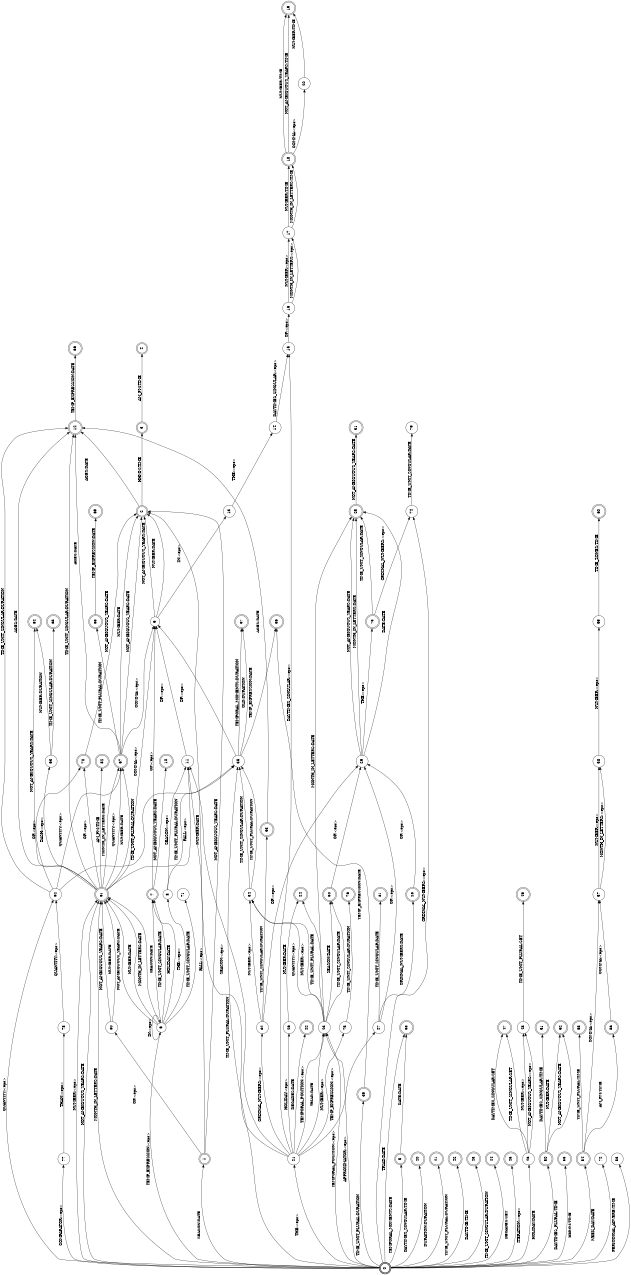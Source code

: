 digraph FST {
rankdir = LR;
size = "8.5,11";
label = "";
center = 1;
orientation = Landscape;
ranksep = "0.4";
nodesep = "0.25";
0 [label = "0", shape = doublecircle, style = bold, fontsize = 14]
	0 -> 1 [label = "SEASON:DATE", fontsize = 14];
	0 -> 5 [label = "TEMPORAL_MOMENTS:DATE", fontsize = 14];
	0 -> 6 [label = "TEMP_EXPRESSION:<eps>", fontsize = 14];
	0 -> 21 [label = "THE:<eps>", fontsize = 14];
	0 -> 23 [label = "TEMPORAL_POSITION:<eps>", fontsize = 14];
	0 -> 23 [label = "APPROXIMATOR:<eps>", fontsize = 14];
	0 -> 35 [label = "TIME_UNIT_PLURAL:DURATION", fontsize = 14];
	0 -> 38 [label = "TRIAD:DATE", fontsize = 14];
	0 -> 39 [label = "TIME_UNIT_PLURAL:DURATION", fontsize = 14];
	0 -> 40 [label = "DAYTIMES_SINGULAR:TIME", fontsize = 14];
	0 -> 41 [label = "DURATION:DURATION", fontsize = 14];
	0 -> 42 [label = "TIME_UNIT_PLURAL:DURATION", fontsize = 14];
	0 -> 43 [label = "DAYTIME:TIME", fontsize = 14];
	0 -> 44 [label = "TIME_UNIT_SINGULAR:DURATION", fontsize = 14];
	0 -> 45 [label = "DECADES:SET", fontsize = 14];
	0 -> 46 [label = "ITERATION:<eps>", fontsize = 14];
	0 -> 50 [label = "HOLIDAY:DATE", fontsize = 14];
	0 -> 53 [label = "DAYTIMES_PLURAL:TIME", fontsize = 14];
	0 -> 54 [label = "HHMM:TIME", fontsize = 14];
	0 -> 61 [label = "NUMBER:<eps>", fontsize = 14];
	0 -> 61 [label = "NOT_AMBIGUOUS_YEARS:DATE", fontsize = 14];
	0 -> 61 [label = "MONTH_IN_LETTERS:DATE", fontsize = 14];
	0 -> 62 [label = "QUANTITY:<eps>", fontsize = 14];
	0 -> 72 [label = "WEEK_DAY:DATE", fontsize = 14];
	0 -> 77 [label = "COMPARATOR:<eps>", fontsize = 14];
	0 -> 74 [label = "ORDINAL_NUMBERS:<eps>", fontsize = 14];
	0 -> 83 [label = "PERIODICAL_ADVERB:TIME", fontsize = 14];
1 [label = "1", shape = doublecircle, style = solid, fontsize = 14]
	1 -> 2 [label = "NUMBER:DATE", fontsize = 14];
	1 -> 2 [label = "NOT_AMBIGUOUS_YEARS:DATE", fontsize = 14];
	1 -> 80 [label = "OF:<eps>", fontsize = 14];
2 [label = "2", shape = doublecircle, style = solid, fontsize = 14]
	2 -> 3 [label = "HHMM:TIME", fontsize = 14];
	2 -> 12 [label = "AGES:DATE", fontsize = 14];
3 [label = "3", shape = doublecircle, style = solid, fontsize = 14]
	3 -> 4 [label = "AM_PM:TIME", fontsize = 14];
4 [label = "4", shape = doublecircle, style = solid, fontsize = 14]
5 [label = "5", shape = doublecircle, style = solid, fontsize = 14]
	5 -> 38 [label = "DATE:DATE", fontsize = 14];
6 [label = "6", shape = circle, style = solid, fontsize = 14]
	6 -> 6 [label = "IN:<eps>", fontsize = 14];
	6 -> 7 [label = "HOLIDAY:DATE", fontsize = 14];
	6 -> 7 [label = "SEASON:DATE", fontsize = 14];
	6 -> 7 [label = "TIME_UNIT_SINGULAR:DATE", fontsize = 14];
	6 -> 8 [label = "THE:<eps>", fontsize = 14];
	6 -> 61 [label = "NOT_AMBIGUOUS_YEARS:DATE", fontsize = 14];
	6 -> 61 [label = "NUMBER:DATE", fontsize = 14];
	6 -> 61 [label = "MONTH_IN_LETTERS:DATE", fontsize = 14];
	6 -> 71 [label = "TIME_UNIT_SINGULAR:DATE", fontsize = 14];
7 [label = "7", shape = doublecircle, style = solid, fontsize = 14]
	7 -> 9 [label = "OF:<eps>", fontsize = 14];
	7 -> 10 [label = "NOT_AMBIGUOUS_YEARS:DATE", fontsize = 14];
8 [label = "8", shape = circle, style = solid, fontsize = 14]
	8 -> 11 [label = "SEASON:<eps>", fontsize = 14];
	8 -> 11 [label = "FALL:<eps>", fontsize = 14];
9 [label = "9", shape = circle, style = solid, fontsize = 14]
	9 -> 2 [label = "NUMBER:DATE", fontsize = 14];
	9 -> 2 [label = "NOT_AMBIGUOUS_YEARS:DATE", fontsize = 14];
	9 -> 13 [label = "IN:<eps>", fontsize = 14];
10 [label = "10", shape = doublecircle, style = solid, fontsize = 14]
11 [label = "11", shape = circle, style = solid, fontsize = 14]
	11 -> 9 [label = "OF:<eps>", fontsize = 14];
12 [label = "12", shape = doublecircle, style = solid, fontsize = 14]
	12 -> 66 [label = "TEMP_EXPRESSION:DATE", fontsize = 14];
13 [label = "13", shape = circle, style = solid, fontsize = 14]
	13 -> 14 [label = "THE:<eps>", fontsize = 14];
14 [label = "14", shape = circle, style = solid, fontsize = 14]
	14 -> 15 [label = "DAYTIMES_SINGULAR:<eps>", fontsize = 14];
15 [label = "15", shape = circle, style = solid, fontsize = 14]
	15 -> 16 [label = "OF:<eps>", fontsize = 14];
16 [label = "16", shape = circle, style = solid, fontsize = 14]
	16 -> 17 [label = "NUMBER:<eps>", fontsize = 14];
	16 -> 17 [label = "MONTH_IN_LETTERS:<eps>", fontsize = 14];
17 [label = "17", shape = circle, style = solid, fontsize = 14]
	17 -> 18 [label = "NUMBER:TIME", fontsize = 14];
	17 -> 18 [label = "MONTH_IN_LETTERS:TIME", fontsize = 14];
18 [label = "18", shape = doublecircle, style = solid, fontsize = 14]
	18 -> 19 [label = "NUMBER:TIME", fontsize = 14];
	18 -> 19 [label = "NOT_AMBIGUOUS_YEARS:TIME", fontsize = 14];
	18 -> 20 [label = "COMMA:<eps>", fontsize = 14];
19 [label = "19", shape = doublecircle, style = solid, fontsize = 14]
20 [label = "20", shape = circle, style = solid, fontsize = 14]
	20 -> 19 [label = "NUMBER:TIME", fontsize = 14];
21 [label = "21", shape = circle, style = solid, fontsize = 14]
	21 -> 22 [label = "DECADES:DATE", fontsize = 14];
	21 -> 23 [label = "TEMPORAL_POSITION:<eps>", fontsize = 14];
	21 -> 23 [label = "TRIAD:DATE", fontsize = 14];
	21 -> 26 [label = "HOLIDAY:<eps>", fontsize = 14];
	21 -> 15 [label = "DAYTIMES_SINGULAR:<eps>", fontsize = 14];
	21 -> 11 [label = "SEASON:<eps>", fontsize = 14];
	21 -> 11 [label = "FALL:<eps>", fontsize = 14];
	21 -> 27 [label = "TEMP_EXPRESSION:<eps>", fontsize = 14];
	21 -> 32 [label = "ORDINAL_NUMBERS:<eps>", fontsize = 14];
	21 -> 75 [label = "NUMBER:<eps>", fontsize = 14];
22 [label = "22", shape = doublecircle, style = solid, fontsize = 14]
23 [label = "23", shape = circle, style = solid, fontsize = 14]
	23 -> 24 [label = "TIME_UNIT_PLURAL:DATE", fontsize = 14];
	23 -> 25 [label = "MONTH_IN_LETTERS:DATE", fontsize = 14];
	23 -> 30 [label = "TIME_UNIT_SINGULAR:DATE", fontsize = 14];
	23 -> 30 [label = "SEASON:DATE", fontsize = 14];
	23 -> 34 [label = "NUMBER:<eps>", fontsize = 14];
	23 -> 34 [label = "QUANTITY:<eps>", fontsize = 14];
24 [label = "24", shape = doublecircle, style = solid, fontsize = 14]
25 [label = "25", shape = doublecircle, style = solid, fontsize = 14]
	25 -> 31 [label = "NOT_AMBIGUOUS_YEARS:DATE", fontsize = 14];
26 [label = "26", shape = circle, style = solid, fontsize = 14]
	26 -> 24 [label = "NUMBER:DATE", fontsize = 14];
27 [label = "27", shape = circle, style = solid, fontsize = 14]
	27 -> 28 [label = "ORDINAL_NUMBERS:DATE", fontsize = 14];
	27 -> 29 [label = "OF:<eps>", fontsize = 14];
	27 -> 81 [label = "TIME_UNIT_SINGULAR:DATE", fontsize = 14];
28 [label = "28", shape = doublecircle, style = solid, fontsize = 14]
	28 -> 29 [label = "OF:<eps>", fontsize = 14];
29 [label = "29", shape = circle, style = solid, fontsize = 14]
	29 -> 25 [label = "MONTH_IN_LETTERS:DATE", fontsize = 14];
	29 -> 25 [label = "DATE:DATE", fontsize = 14];
	29 -> 25 [label = "NOT_AMBIGUOUS_YEARS:DATE", fontsize = 14];
	29 -> 73 [label = "THE:<eps>", fontsize = 14];
30 [label = "30", shape = doublecircle, style = solid, fontsize = 14]
	30 -> 29 [label = "OF:<eps>", fontsize = 14];
31 [label = "31", shape = doublecircle, style = solid, fontsize = 14]
32 [label = "32", shape = circle, style = solid, fontsize = 14]
	32 -> 29 [label = "OF:<eps>", fontsize = 14];
	32 -> 33 [label = "TIME_UNIT_SINGULAR:DURATION", fontsize = 14];
	32 -> 34 [label = "NUMBER:<eps>", fontsize = 14];
33 [label = "33", shape = doublecircle, style = solid, fontsize = 14]
	33 -> 12 [label = "AGES:DATE", fontsize = 14];
34 [label = "34", shape = circle, style = solid, fontsize = 14]
	34 -> 35 [label = "TIME_UNIT_PLURAL:DURATION", fontsize = 14];
	34 -> 35 [label = "TIME_UNIT_SINGULAR:DURATION", fontsize = 14];
35 [label = "35", shape = circle, style = solid, fontsize = 14]
	35 -> 36 [label = "TEMP_EXPRESSION:DATE", fontsize = 14];
	35 -> 37 [label = "TEMPORAL_MOMENTS:DURATION", fontsize = 14];
	35 -> 9 [label = "OF:<eps>", fontsize = 14];
	35 -> 37 [label = "OLD:DURATION", fontsize = 14];
36 [label = "36", shape = doublecircle, style = solid, fontsize = 14]
37 [label = "37", shape = doublecircle, style = solid, fontsize = 14]
38 [label = "38", shape = doublecircle, style = solid, fontsize = 14]
39 [label = "39", shape = doublecircle, style = solid, fontsize = 14]
	39 -> 36 [label = "TEMP_EXPRESSION:DATE", fontsize = 14];
40 [label = "40", shape = doublecircle, style = solid, fontsize = 14]
41 [label = "41", shape = doublecircle, style = solid, fontsize = 14]
42 [label = "42", shape = doublecircle, style = solid, fontsize = 14]
43 [label = "43", shape = doublecircle, style = solid, fontsize = 14]
44 [label = "44", shape = doublecircle, style = solid, fontsize = 14]
45 [label = "45", shape = doublecircle, style = solid, fontsize = 14]
46 [label = "46", shape = circle, style = solid, fontsize = 14]
	46 -> 47 [label = "DAYTIMES_SINGULAR:SET", fontsize = 14];
	46 -> 47 [label = "TIME_UNIT_SINGULAR:SET", fontsize = 14];
	46 -> 48 [label = "NUMBER:<eps>", fontsize = 14];
	46 -> 48 [label = "NOT_AMBIGUOUS_YEARS:<eps>", fontsize = 14];
47 [label = "47", shape = doublecircle, style = solid, fontsize = 14]
48 [label = "48", shape = circle, style = solid, fontsize = 14]
	48 -> 49 [label = "TIME_UNIT_PLURAL:SET", fontsize = 14];
49 [label = "49", shape = doublecircle, style = solid, fontsize = 14]
50 [label = "50", shape = doublecircle, style = solid, fontsize = 14]
	50 -> 51 [label = "DAYTIMES_SINGULAR:TIME", fontsize = 14];
	50 -> 52 [label = "NUMBER:DATE", fontsize = 14];
	50 -> 52 [label = "NOT_AMBIGUOUS_YEARS:DATE", fontsize = 14];
51 [label = "51", shape = doublecircle, style = solid, fontsize = 14]
52 [label = "52", shape = doublecircle, style = solid, fontsize = 14]
53 [label = "53", shape = doublecircle, style = solid, fontsize = 14]
54 [label = "54", shape = doublecircle, style = solid, fontsize = 14]
	54 -> 55 [label = "TIME_UNIT_PLURAL:TIME", fontsize = 14];
	54 -> 56 [label = "AM_PM:TIME", fontsize = 14];
	54 -> 57 [label = "COMMA:<eps>", fontsize = 14];
55 [label = "55", shape = doublecircle, style = solid, fontsize = 14]
56 [label = "56", shape = doublecircle, style = solid, fontsize = 14]
	56 -> 57 [label = "COMMA:<eps>", fontsize = 14];
57 [label = "57", shape = circle, style = solid, fontsize = 14]
	57 -> 58 [label = "NUMBER:<eps>", fontsize = 14];
	57 -> 58 [label = "MONTH_IN_LETTERS:<eps>", fontsize = 14];
58 [label = "58", shape = circle, style = solid, fontsize = 14]
	58 -> 59 [label = "NUMBER:<eps>", fontsize = 14];
59 [label = "59", shape = circle, style = solid, fontsize = 14]
	59 -> 60 [label = "TIME_ZONES:TIME", fontsize = 14];
60 [label = "60", shape = doublecircle, style = solid, fontsize = 14]
61 [label = "61", shape = doublecircle, style = solid, fontsize = 14]
	61 -> 63 [label = "DASH:<eps>", fontsize = 14];
	61 -> 9 [label = "COMMA:<eps>", fontsize = 14];
	61 -> 12 [label = "AGES:DATE", fontsize = 14];
	61 -> 64 [label = "NOT_AMBIGUOUS_YEARS:DATE", fontsize = 14];
	61 -> 35 [label = "TIME_UNIT_PLURAL:DURATION", fontsize = 14];
	61 -> 12 [label = "TIME_UNIT_SINGULAR:DURATION", fontsize = 14];
	61 -> 67 [label = "NUMBER:DATE", fontsize = 14];
	61 -> 67 [label = "MONTH_IN_LETTERS:DATE", fontsize = 14];
	61 -> 67 [label = "QUANTITY:<eps>", fontsize = 14];
	61 -> 70 [label = "OF:<eps>", fontsize = 14];
	61 -> 82 [label = "AM_PM:TIME", fontsize = 14];
62 [label = "62", shape = circle, style = solid, fontsize = 14]
	62 -> 35 [label = "TIME_UNIT_PLURAL:DURATION", fontsize = 14];
	62 -> 12 [label = "TIME_UNIT_SINGULAR:DURATION", fontsize = 14];
	62 -> 67 [label = "QUANTITY:<eps>", fontsize = 14];
	62 -> 70 [label = "OF:<eps>", fontsize = 14];
63 [label = "63", shape = circle, style = solid, fontsize = 14]
	63 -> 64 [label = "NUMBER:DURATION", fontsize = 14];
	63 -> 65 [label = "TIME_UNIT_SINGULAR:DURATION", fontsize = 14];
64 [label = "64", shape = doublecircle, style = solid, fontsize = 14]
65 [label = "65", shape = doublecircle, style = solid, fontsize = 14]
66 [label = "66", shape = doublecircle, style = solid, fontsize = 14]
67 [label = "67", shape = doublecircle, style = solid, fontsize = 14]
	67 -> 12 [label = "AGES:DATE", fontsize = 14];
	67 -> 68 [label = "TIME_UNIT_PLURAL:DURATION", fontsize = 14];
	67 -> 2 [label = "NUMBER:DATE", fontsize = 14];
	67 -> 2 [label = "NOT_AMBIGUOUS_YEARS:DATE", fontsize = 14];
	67 -> 9 [label = "COMMA:<eps>", fontsize = 14];
68 [label = "68", shape = doublecircle, style = solid, fontsize = 14]
	68 -> 69 [label = "TEMP_EXPRESSION:DATE", fontsize = 14];
69 [label = "69", shape = doublecircle, style = solid, fontsize = 14]
70 [label = "70", shape = doublecircle, style = solid, fontsize = 14]
	70 -> 2 [label = "NOT_AMBIGUOUS_YEARS:DATE", fontsize = 14];
71 [label = "71", shape = circle, style = solid, fontsize = 14]
72 [label = "72", shape = circle, style = solid, fontsize = 14]
73 [label = "73", shape = doublecircle, style = solid, fontsize = 14]
	73 -> 25 [label = "TIME_UNIT_SINGULAR:DATE", fontsize = 14];
	73 -> 74 [label = "ORDINAL_NUMBERS:<eps>", fontsize = 14];
74 [label = "74", shape = circle, style = solid, fontsize = 14]
	74 -> 79 [label = "TIME_UNIT_SINGULAR:DATE", fontsize = 14];
75 [label = "75", shape = circle, style = solid, fontsize = 14]
	75 -> 76 [label = "TIME_UNIT_SINGULAR:DURATION", fontsize = 14];
76 [label = "76", shape = doublecircle, style = solid, fontsize = 14]
77 [label = "77", shape = circle, style = solid, fontsize = 14]
	77 -> 78 [label = "THAN:<eps>", fontsize = 14];
78 [label = "78", shape = circle, style = solid, fontsize = 14]
	78 -> 62 [label = "QUANTITY:<eps>", fontsize = 14];
79 [label = "79", shape = circle, style = solid, fontsize = 14]
80 [label = "80", shape = circle, style = solid, fontsize = 14]
	80 -> 61 [label = "NOT_AMBIGUOUS_YEARS:DATE", fontsize = 14];
	80 -> 61 [label = "NUMBER:DATE", fontsize = 14];
81 [label = "81", shape = doublecircle, style = solid, fontsize = 14]
82 [label = "82", shape = doublecircle, style = solid, fontsize = 14]
83 [label = "83", shape = circle, style = solid, fontsize = 14]
}
